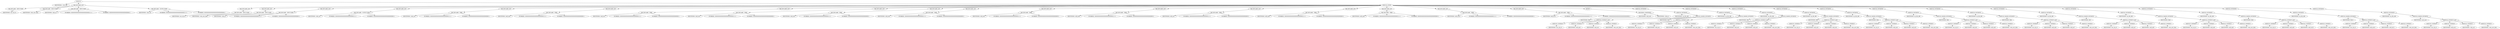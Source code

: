 digraph G {	
ranksep=.25;
	0 [label="MODULE"];
	1 [label="IDENTIFIERS: v_fltr_496"];
	0 -> 1;
	2 [label="VAR_DECLARE_LIST"];
	0 -> 2;
	3 [label="VAR_DECLARE:  INPUT PORT"];
	2 -> 3;
	4 [label="IDENTIFIERS: tm3_clk_v0"];
	3 -> 4;
	5 [label="VAR_DECLARE:  INPUT PORT"];
	2 -> 5;
	6 [label="IDENTIFIERS: vidin_new_data"];
	5 -> 6;
	7 [label="VAR_DECLARE:  INPUT PORT"];
	2 -> 7;
	8 [label="IDENTIFIERS: vidin_in"];
	7 -> 8;
	9 [label="NUMBERS: 00000000000000000000000000000111 ()"];
	7 -> 9;
	10 [label="NUMBERS: 00000000000000000000000000000000 ()"];
	7 -> 10;
	11 [label="VAR_DECLARE:  OUTPUT PORT"];
	2 -> 11;
	12 [label="IDENTIFIERS: vidin_out"];
	11 -> 12;
	13 [label="NUMBERS: 00000000000000000000000000000111 ()"];
	11 -> 13;
	14 [label="NUMBERS: 00000000000000000000000000000000 ()"];
	11 -> 14;
	15 [label="MODULE_ITEMS"];
	0 -> 15;
	16 [label="VAR_DECLARE_LIST"];
	15 -> 16;
	17 [label="VAR_DECLARE:  INPUT PORT"];
	16 -> 17;
	18 [label="IDENTIFIERS: tm3_clk_v0"];
	17 -> 18;
	19 [label="VAR_DECLARE_LIST"];
	15 -> 19;
	20 [label="VAR_DECLARE:  INPUT PORT"];
	19 -> 20;
	21 [label="IDENTIFIERS: vidin_new_data"];
	20 -> 21;
	22 [label="VAR_DECLARE_LIST"];
	15 -> 22;
	23 [label="VAR_DECLARE:  INPUT PORT"];
	22 -> 23;
	24 [label="IDENTIFIERS: vidin_in"];
	23 -> 24;
	25 [label="NUMBERS: 00000000000000000000000000000111 ()"];
	23 -> 25;
	26 [label="NUMBERS: 00000000000000000000000000000000 ()"];
	23 -> 26;
	27 [label="VAR_DECLARE_LIST"];
	15 -> 27;
	28 [label="VAR_DECLARE:  OUTPUT PORT"];
	27 -> 28;
	29 [label="IDENTIFIERS: vidin_out"];
	28 -> 29;
	30 [label="NUMBERS: 00000000000000000000000000000111 ()"];
	28 -> 30;
	31 [label="NUMBERS: 00000000000000000000000000000000 ()"];
	28 -> 31;
	32 [label="VAR_DECLARE_LIST"];
	15 -> 32;
	33 [label="VAR_DECLARE:  WIRE"];
	32 -> 33;
	34 [label="IDENTIFIERS: vidin_out"];
	33 -> 34;
	35 [label="NUMBERS: 00000000000000000000000000000111 ()"];
	33 -> 35;
	36 [label="NUMBERS: 00000000000000000000000000000000 ()"];
	33 -> 36;
	37 [label="VAR_DECLARE_LIST"];
	15 -> 37;
	38 [label="VAR_DECLARE:  WIRE"];
	37 -> 38;
	39 [label="IDENTIFIERS: buff_out0"];
	38 -> 39;
	40 [label="NUMBERS: 00000000000000000000000000000111 ()"];
	38 -> 40;
	41 [label="NUMBERS: 00000000000000000000000000000000 ()"];
	38 -> 41;
	42 [label="VAR_DECLARE_LIST"];
	15 -> 42;
	43 [label="VAR_DECLARE:  WIRE"];
	42 -> 43;
	44 [label="IDENTIFIERS: buff_out1"];
	43 -> 44;
	45 [label="NUMBERS: 00000000000000000000000000000111 ()"];
	43 -> 45;
	46 [label="NUMBERS: 00000000000000000000000000000000 ()"];
	43 -> 46;
	47 [label="VAR_DECLARE_LIST"];
	15 -> 47;
	48 [label="VAR_DECLARE:  WIRE"];
	47 -> 48;
	49 [label="IDENTIFIERS: buff_out2"];
	48 -> 49;
	50 [label="NUMBERS: 00000000000000000000000000000111 ()"];
	48 -> 50;
	51 [label="NUMBERS: 00000000000000000000000000000000 ()"];
	48 -> 51;
	52 [label="VAR_DECLARE_LIST"];
	15 -> 52;
	53 [label="VAR_DECLARE:  WIRE"];
	52 -> 53;
	54 [label="IDENTIFIERS: buff_out3"];
	53 -> 54;
	55 [label="NUMBERS: 00000000000000000000000000000111 ()"];
	53 -> 55;
	56 [label="NUMBERS: 00000000000000000000000000000000 ()"];
	53 -> 56;
	57 [label="VAR_DECLARE_LIST"];
	15 -> 57;
	58 [label="VAR_DECLARE:  WIRE"];
	57 -> 58;
	59 [label="IDENTIFIERS: buff_out4"];
	58 -> 59;
	60 [label="NUMBERS: 00000000000000000000000000000111 ()"];
	58 -> 60;
	61 [label="NUMBERS: 00000000000000000000000000000000 ()"];
	58 -> 61;
	62 [label="VAR_DECLARE_LIST"];
	15 -> 62;
	63 [label="VAR_DECLARE:  WIRE"];
	62 -> 63;
	64 [label="IDENTIFIERS: buff_out5"];
	63 -> 64;
	65 [label="NUMBERS: 00000000000000000000000000000111 ()"];
	63 -> 65;
	66 [label="NUMBERS: 00000000000000000000000000000000 ()"];
	63 -> 66;
	67 [label="VAR_DECLARE_LIST"];
	15 -> 67;
	68 [label="VAR_DECLARE:  WIRE"];
	67 -> 68;
	69 [label="IDENTIFIERS: buff_out6"];
	68 -> 69;
	70 [label="NUMBERS: 00000000000000000000000000000111 ()"];
	68 -> 70;
	71 [label="NUMBERS: 00000000000000000000000000000000 ()"];
	68 -> 71;
	72 [label="VAR_DECLARE_LIST"];
	15 -> 72;
	73 [label="VAR_DECLARE:  WIRE"];
	72 -> 73;
	74 [label="IDENTIFIERS: buff_out7"];
	73 -> 74;
	75 [label="NUMBERS: 00000000000000000000000000000111 ()"];
	73 -> 75;
	76 [label="NUMBERS: 00000000000000000000000000000000 ()"];
	73 -> 76;
	77 [label="VAR_DECLARE_LIST"];
	15 -> 77;
	78 [label="VAR_DECLARE:  WIRE"];
	77 -> 78;
	79 [label="IDENTIFIERS: buff_out8"];
	78 -> 79;
	80 [label="NUMBERS: 00000000000000000000000000000111 ()"];
	78 -> 80;
	81 [label="NUMBERS: 00000000000000000000000000000000 ()"];
	78 -> 81;
	82 [label="VAR_DECLARE_LIST"];
	15 -> 82;
	83 [label="VAR_DECLARE:  WIRE"];
	82 -> 83;
	84 [label="IDENTIFIERS: buff_out9"];
	83 -> 84;
	85 [label="NUMBERS: 00000000000000000000000000000111 ()"];
	83 -> 85;
	86 [label="NUMBERS: 00000000000000000000000000000000 ()"];
	83 -> 86;
	87 [label="VAR_DECLARE_LIST"];
	15 -> 87;
	88 [label="VAR_DECLARE:  WIRE"];
	87 -> 88;
	89 [label="IDENTIFIERS: buff_out10"];
	88 -> 89;
	90 [label="NUMBERS: 00000000000000000000000000000111 ()"];
	88 -> 90;
	91 [label="NUMBERS: 00000000000000000000000000000000 ()"];
	88 -> 91;
	92 [label="VAR_DECLARE_LIST"];
	15 -> 92;
	93 [label="VAR_DECLARE:  WIRE"];
	92 -> 93;
	94 [label="IDENTIFIERS: buff_out11"];
	93 -> 94;
	95 [label="NUMBERS: 00000000000000000000000000000111 ()"];
	93 -> 95;
	96 [label="NUMBERS: 00000000000000000000000000000000 ()"];
	93 -> 96;
	97 [label="ASSIGN"];
	15 -> 97;
	98 [label="BLOCKING_STATEMENT"];
	97 -> 98;
	99 [label="IDENTIFIERS: buff_out0"];
	98 -> 99;
	100 [label="IDENTIFIERS: vidin_in"];
	98 -> 100;
	101 [label="MODULE_INSTANCE"];
	15 -> 101;
	102 [label="MODULE_INSTANCE"];
	101 -> 102;
	103 [label="IDENTIFIERS: my_fifo_496"];
	102 -> 103;
	104 [label="MODULE_NAMED_INSTANCE"];
	102 -> 104;
	105 [label="IDENTIFIERS: fifo0"];
	104 -> 105;
	106 [label="MODULE_CONNECT_LIST"];
	104 -> 106;
	107 [label="MODULE_CONNECT"];
	106 -> 107;
	108 [label="IDENTIFIERS: tm3_clk_v0"];
	107 -> 108;
	109 [label="MODULE_CONNECT"];
	106 -> 109;
	110 [label="IDENTIFIERS: buff_out0"];
	109 -> 110;
	111 [label="MODULE_CONNECT"];
	106 -> 111;
	112 [label="IDENTIFIERS: buff_out1"];
	111 -> 112;
	113 [label="MODULE_CONNECT"];
	106 -> 113;
	114 [label="IDENTIFIERS: vidin_new_data"];
	113 -> 114;
	115 [label="MODULE_INSTANCE"];
	15 -> 115;
	116 [label="MODULE_INSTANCE"];
	115 -> 116;
	117 [label="IDENTIFIERS: my_fifo_496"];
	116 -> 117;
	118 [label="MODULE_NAMED_INSTANCE"];
	116 -> 118;
	119 [label="IDENTIFIERS: fifo1"];
	118 -> 119;
	120 [label="MODULE_CONNECT_LIST"];
	118 -> 120;
	121 [label="MODULE_CONNECT"];
	120 -> 121;
	122 [label="IDENTIFIERS: tm3_clk_v0"];
	121 -> 122;
	123 [label="MODULE_CONNECT"];
	120 -> 123;
	124 [label="IDENTIFIERS: buff_out1"];
	123 -> 124;
	125 [label="MODULE_CONNECT"];
	120 -> 125;
	126 [label="IDENTIFIERS: buff_out2"];
	125 -> 126;
	127 [label="MODULE_CONNECT"];
	120 -> 127;
	128 [label="IDENTIFIERS: vidin_new_data"];
	127 -> 128;
	129 [label="MODULE_INSTANCE"];
	15 -> 129;
	130 [label="MODULE_INSTANCE"];
	129 -> 130;
	131 [label="IDENTIFIERS: my_fifo_496"];
	130 -> 131;
	132 [label="MODULE_NAMED_INSTANCE"];
	130 -> 132;
	133 [label="IDENTIFIERS: fifo2"];
	132 -> 133;
	134 [label="MODULE_CONNECT_LIST"];
	132 -> 134;
	135 [label="MODULE_CONNECT"];
	134 -> 135;
	136 [label="IDENTIFIERS: tm3_clk_v0"];
	135 -> 136;
	137 [label="MODULE_CONNECT"];
	134 -> 137;
	138 [label="IDENTIFIERS: buff_out2"];
	137 -> 138;
	139 [label="MODULE_CONNECT"];
	134 -> 139;
	140 [label="IDENTIFIERS: buff_out3"];
	139 -> 140;
	141 [label="MODULE_CONNECT"];
	134 -> 141;
	142 [label="IDENTIFIERS: vidin_new_data"];
	141 -> 142;
	143 [label="MODULE_INSTANCE"];
	15 -> 143;
	144 [label="MODULE_INSTANCE"];
	143 -> 144;
	145 [label="IDENTIFIERS: my_fifo_496"];
	144 -> 145;
	146 [label="MODULE_NAMED_INSTANCE"];
	144 -> 146;
	147 [label="IDENTIFIERS: fifo3"];
	146 -> 147;
	148 [label="MODULE_CONNECT_LIST"];
	146 -> 148;
	149 [label="MODULE_CONNECT"];
	148 -> 149;
	150 [label="IDENTIFIERS: tm3_clk_v0"];
	149 -> 150;
	151 [label="MODULE_CONNECT"];
	148 -> 151;
	152 [label="IDENTIFIERS: buff_out3"];
	151 -> 152;
	153 [label="MODULE_CONNECT"];
	148 -> 153;
	154 [label="IDENTIFIERS: buff_out4"];
	153 -> 154;
	155 [label="MODULE_CONNECT"];
	148 -> 155;
	156 [label="IDENTIFIERS: vidin_new_data"];
	155 -> 156;
	157 [label="MODULE_INSTANCE"];
	15 -> 157;
	158 [label="MODULE_INSTANCE"];
	157 -> 158;
	159 [label="IDENTIFIERS: my_fifo_496"];
	158 -> 159;
	160 [label="MODULE_NAMED_INSTANCE"];
	158 -> 160;
	161 [label="IDENTIFIERS: fifo4"];
	160 -> 161;
	162 [label="MODULE_CONNECT_LIST"];
	160 -> 162;
	163 [label="MODULE_CONNECT"];
	162 -> 163;
	164 [label="IDENTIFIERS: tm3_clk_v0"];
	163 -> 164;
	165 [label="MODULE_CONNECT"];
	162 -> 165;
	166 [label="IDENTIFIERS: buff_out4"];
	165 -> 166;
	167 [label="MODULE_CONNECT"];
	162 -> 167;
	168 [label="IDENTIFIERS: buff_out5"];
	167 -> 168;
	169 [label="MODULE_CONNECT"];
	162 -> 169;
	170 [label="IDENTIFIERS: vidin_new_data"];
	169 -> 170;
	171 [label="MODULE_INSTANCE"];
	15 -> 171;
	172 [label="MODULE_INSTANCE"];
	171 -> 172;
	173 [label="IDENTIFIERS: my_fifo_496"];
	172 -> 173;
	174 [label="MODULE_NAMED_INSTANCE"];
	172 -> 174;
	175 [label="IDENTIFIERS: fifo5"];
	174 -> 175;
	176 [label="MODULE_CONNECT_LIST"];
	174 -> 176;
	177 [label="MODULE_CONNECT"];
	176 -> 177;
	178 [label="IDENTIFIERS: tm3_clk_v0"];
	177 -> 178;
	179 [label="MODULE_CONNECT"];
	176 -> 179;
	180 [label="IDENTIFIERS: buff_out5"];
	179 -> 180;
	181 [label="MODULE_CONNECT"];
	176 -> 181;
	182 [label="IDENTIFIERS: buff_out6"];
	181 -> 182;
	183 [label="MODULE_CONNECT"];
	176 -> 183;
	184 [label="IDENTIFIERS: vidin_new_data"];
	183 -> 184;
	185 [label="MODULE_INSTANCE"];
	15 -> 185;
	186 [label="MODULE_INSTANCE"];
	185 -> 186;
	187 [label="IDENTIFIERS: my_fifo_496"];
	186 -> 187;
	188 [label="MODULE_NAMED_INSTANCE"];
	186 -> 188;
	189 [label="IDENTIFIERS: fifo6"];
	188 -> 189;
	190 [label="MODULE_CONNECT_LIST"];
	188 -> 190;
	191 [label="MODULE_CONNECT"];
	190 -> 191;
	192 [label="IDENTIFIERS: tm3_clk_v0"];
	191 -> 192;
	193 [label="MODULE_CONNECT"];
	190 -> 193;
	194 [label="IDENTIFIERS: buff_out6"];
	193 -> 194;
	195 [label="MODULE_CONNECT"];
	190 -> 195;
	196 [label="IDENTIFIERS: buff_out7"];
	195 -> 196;
	197 [label="MODULE_CONNECT"];
	190 -> 197;
	198 [label="IDENTIFIERS: vidin_new_data"];
	197 -> 198;
	199 [label="MODULE_INSTANCE"];
	15 -> 199;
	200 [label="MODULE_INSTANCE"];
	199 -> 200;
	201 [label="IDENTIFIERS: my_fifo_496"];
	200 -> 201;
	202 [label="MODULE_NAMED_INSTANCE"];
	200 -> 202;
	203 [label="IDENTIFIERS: fifo7"];
	202 -> 203;
	204 [label="MODULE_CONNECT_LIST"];
	202 -> 204;
	205 [label="MODULE_CONNECT"];
	204 -> 205;
	206 [label="IDENTIFIERS: tm3_clk_v0"];
	205 -> 206;
	207 [label="MODULE_CONNECT"];
	204 -> 207;
	208 [label="IDENTIFIERS: buff_out7"];
	207 -> 208;
	209 [label="MODULE_CONNECT"];
	204 -> 209;
	210 [label="IDENTIFIERS: buff_out8"];
	209 -> 210;
	211 [label="MODULE_CONNECT"];
	204 -> 211;
	212 [label="IDENTIFIERS: vidin_new_data"];
	211 -> 212;
	213 [label="MODULE_INSTANCE"];
	15 -> 213;
	214 [label="MODULE_INSTANCE"];
	213 -> 214;
	215 [label="IDENTIFIERS: my_fifo_496"];
	214 -> 215;
	216 [label="MODULE_NAMED_INSTANCE"];
	214 -> 216;
	217 [label="IDENTIFIERS: fifo8"];
	216 -> 217;
	218 [label="MODULE_CONNECT_LIST"];
	216 -> 218;
	219 [label="MODULE_CONNECT"];
	218 -> 219;
	220 [label="IDENTIFIERS: tm3_clk_v0"];
	219 -> 220;
	221 [label="MODULE_CONNECT"];
	218 -> 221;
	222 [label="IDENTIFIERS: buff_out8"];
	221 -> 222;
	223 [label="MODULE_CONNECT"];
	218 -> 223;
	224 [label="IDENTIFIERS: buff_out9"];
	223 -> 224;
	225 [label="MODULE_CONNECT"];
	218 -> 225;
	226 [label="IDENTIFIERS: vidin_new_data"];
	225 -> 226;
	227 [label="MODULE_INSTANCE"];
	15 -> 227;
	228 [label="MODULE_INSTANCE"];
	227 -> 228;
	229 [label="IDENTIFIERS: my_fifo_496"];
	228 -> 229;
	230 [label="MODULE_NAMED_INSTANCE"];
	228 -> 230;
	231 [label="IDENTIFIERS: fifo9"];
	230 -> 231;
	232 [label="MODULE_CONNECT_LIST"];
	230 -> 232;
	233 [label="MODULE_CONNECT"];
	232 -> 233;
	234 [label="IDENTIFIERS: tm3_clk_v0"];
	233 -> 234;
	235 [label="MODULE_CONNECT"];
	232 -> 235;
	236 [label="IDENTIFIERS: buff_out9"];
	235 -> 236;
	237 [label="MODULE_CONNECT"];
	232 -> 237;
	238 [label="IDENTIFIERS: buff_out10"];
	237 -> 238;
	239 [label="MODULE_CONNECT"];
	232 -> 239;
	240 [label="IDENTIFIERS: vidin_new_data"];
	239 -> 240;
	241 [label="MODULE_INSTANCE"];
	15 -> 241;
	242 [label="MODULE_INSTANCE"];
	241 -> 242;
	243 [label="IDENTIFIERS: my_fifo_496"];
	242 -> 243;
	244 [label="MODULE_NAMED_INSTANCE"];
	242 -> 244;
	245 [label="IDENTIFIERS: fifo10"];
	244 -> 245;
	246 [label="MODULE_CONNECT_LIST"];
	244 -> 246;
	247 [label="MODULE_CONNECT"];
	246 -> 247;
	248 [label="IDENTIFIERS: tm3_clk_v0"];
	247 -> 248;
	249 [label="MODULE_CONNECT"];
	246 -> 249;
	250 [label="IDENTIFIERS: buff_out10"];
	249 -> 250;
	251 [label="MODULE_CONNECT"];
	246 -> 251;
	252 [label="IDENTIFIERS: buff_out11"];
	251 -> 252;
	253 [label="MODULE_CONNECT"];
	246 -> 253;
	254 [label="IDENTIFIERS: vidin_new_data"];
	253 -> 254;
	255 [label="MODULE_INSTANCE"];
	15 -> 255;
	256 [label="MODULE_INSTANCE"];
	255 -> 256;
	257 [label="IDENTIFIERS: my_fifo_496"];
	256 -> 257;
	258 [label="MODULE_NAMED_INSTANCE"];
	256 -> 258;
	259 [label="IDENTIFIERS: more_inst"];
	258 -> 259;
	260 [label="MODULE_CONNECT_LIST"];
	258 -> 260;
	261 [label="MODULE_CONNECT"];
	260 -> 261;
	262 [label="IDENTIFIERS: tm3_clk_v0"];
	261 -> 262;
	263 [label="MODULE_CONNECT"];
	260 -> 263;
	264 [label="IDENTIFIERS: buff_out11"];
	263 -> 264;
	265 [label="MODULE_CONNECT"];
	260 -> 265;
	266 [label="IDENTIFIERS: vidin_out"];
	265 -> 266;
	267 [label="MODULE_CONNECT"];
	260 -> 267;
	268 [label="IDENTIFIERS: vidin_new_data"];
	267 -> 268;
}
